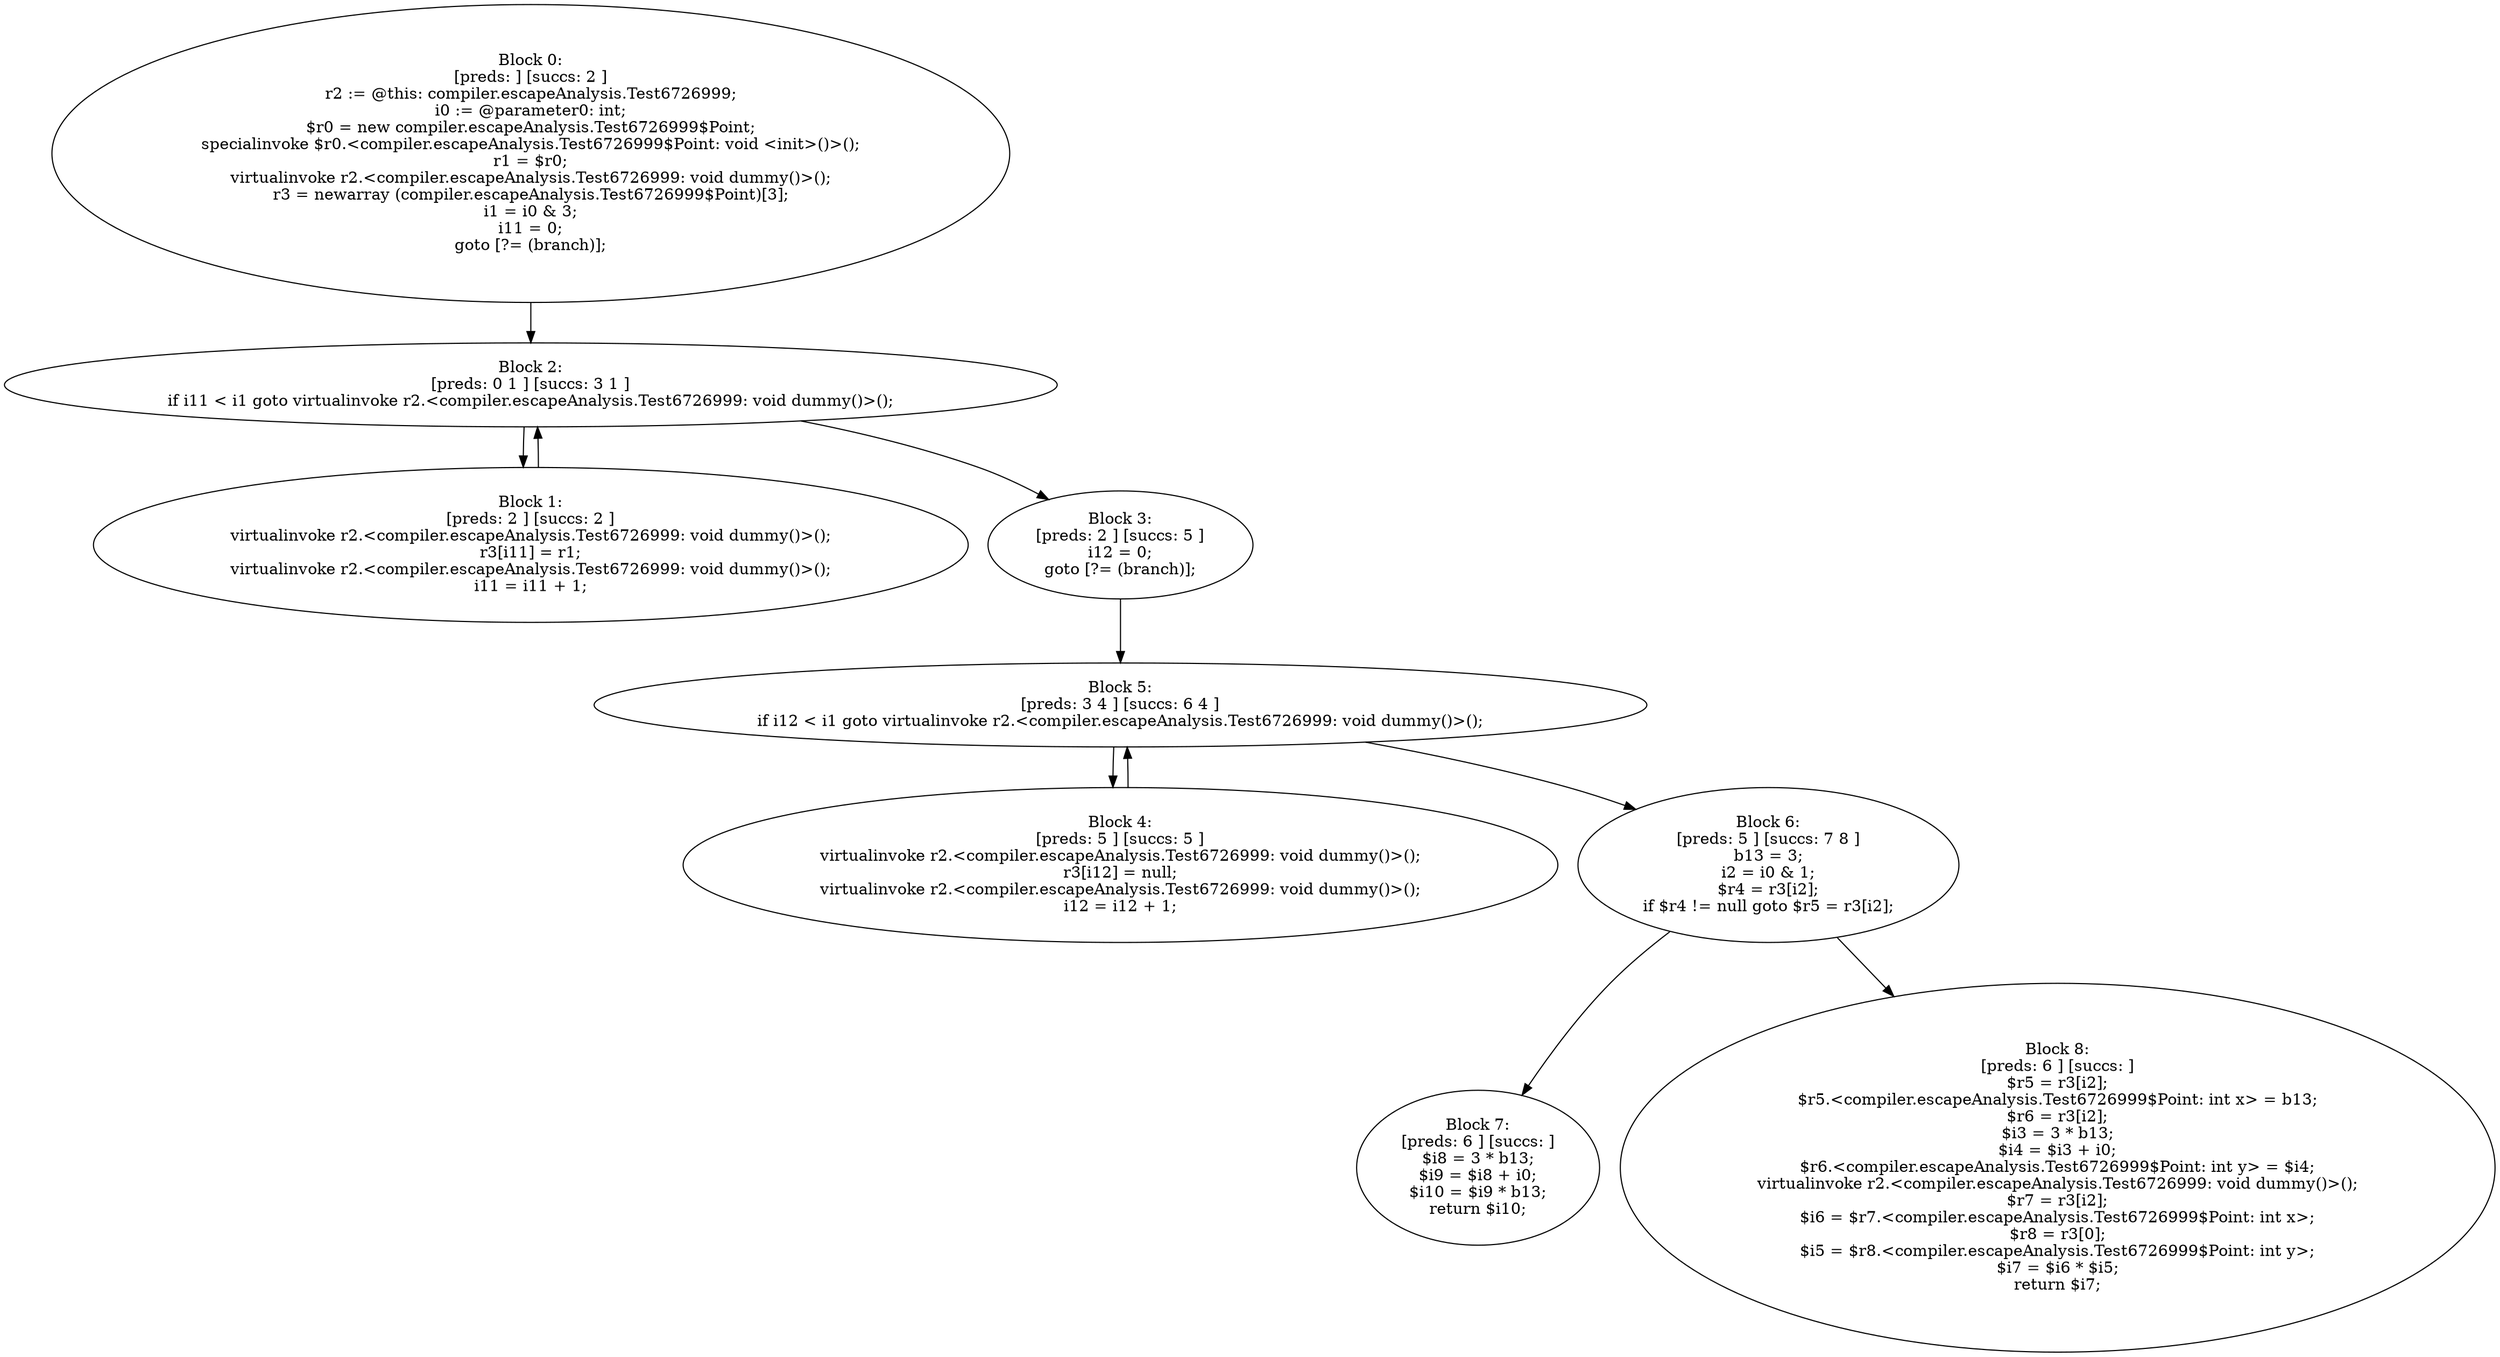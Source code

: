 digraph "unitGraph" {
    "Block 0:
[preds: ] [succs: 2 ]
r2 := @this: compiler.escapeAnalysis.Test6726999;
i0 := @parameter0: int;
$r0 = new compiler.escapeAnalysis.Test6726999$Point;
specialinvoke $r0.<compiler.escapeAnalysis.Test6726999$Point: void <init>()>();
r1 = $r0;
virtualinvoke r2.<compiler.escapeAnalysis.Test6726999: void dummy()>();
r3 = newarray (compiler.escapeAnalysis.Test6726999$Point)[3];
i1 = i0 & 3;
i11 = 0;
goto [?= (branch)];
"
    "Block 1:
[preds: 2 ] [succs: 2 ]
virtualinvoke r2.<compiler.escapeAnalysis.Test6726999: void dummy()>();
r3[i11] = r1;
virtualinvoke r2.<compiler.escapeAnalysis.Test6726999: void dummy()>();
i11 = i11 + 1;
"
    "Block 2:
[preds: 0 1 ] [succs: 3 1 ]
if i11 < i1 goto virtualinvoke r2.<compiler.escapeAnalysis.Test6726999: void dummy()>();
"
    "Block 3:
[preds: 2 ] [succs: 5 ]
i12 = 0;
goto [?= (branch)];
"
    "Block 4:
[preds: 5 ] [succs: 5 ]
virtualinvoke r2.<compiler.escapeAnalysis.Test6726999: void dummy()>();
r3[i12] = null;
virtualinvoke r2.<compiler.escapeAnalysis.Test6726999: void dummy()>();
i12 = i12 + 1;
"
    "Block 5:
[preds: 3 4 ] [succs: 6 4 ]
if i12 < i1 goto virtualinvoke r2.<compiler.escapeAnalysis.Test6726999: void dummy()>();
"
    "Block 6:
[preds: 5 ] [succs: 7 8 ]
b13 = 3;
i2 = i0 & 1;
$r4 = r3[i2];
if $r4 != null goto $r5 = r3[i2];
"
    "Block 7:
[preds: 6 ] [succs: ]
$i8 = 3 * b13;
$i9 = $i8 + i0;
$i10 = $i9 * b13;
return $i10;
"
    "Block 8:
[preds: 6 ] [succs: ]
$r5 = r3[i2];
$r5.<compiler.escapeAnalysis.Test6726999$Point: int x> = b13;
$r6 = r3[i2];
$i3 = 3 * b13;
$i4 = $i3 + i0;
$r6.<compiler.escapeAnalysis.Test6726999$Point: int y> = $i4;
virtualinvoke r2.<compiler.escapeAnalysis.Test6726999: void dummy()>();
$r7 = r3[i2];
$i6 = $r7.<compiler.escapeAnalysis.Test6726999$Point: int x>;
$r8 = r3[0];
$i5 = $r8.<compiler.escapeAnalysis.Test6726999$Point: int y>;
$i7 = $i6 * $i5;
return $i7;
"
    "Block 0:
[preds: ] [succs: 2 ]
r2 := @this: compiler.escapeAnalysis.Test6726999;
i0 := @parameter0: int;
$r0 = new compiler.escapeAnalysis.Test6726999$Point;
specialinvoke $r0.<compiler.escapeAnalysis.Test6726999$Point: void <init>()>();
r1 = $r0;
virtualinvoke r2.<compiler.escapeAnalysis.Test6726999: void dummy()>();
r3 = newarray (compiler.escapeAnalysis.Test6726999$Point)[3];
i1 = i0 & 3;
i11 = 0;
goto [?= (branch)];
"->"Block 2:
[preds: 0 1 ] [succs: 3 1 ]
if i11 < i1 goto virtualinvoke r2.<compiler.escapeAnalysis.Test6726999: void dummy()>();
";
    "Block 1:
[preds: 2 ] [succs: 2 ]
virtualinvoke r2.<compiler.escapeAnalysis.Test6726999: void dummy()>();
r3[i11] = r1;
virtualinvoke r2.<compiler.escapeAnalysis.Test6726999: void dummy()>();
i11 = i11 + 1;
"->"Block 2:
[preds: 0 1 ] [succs: 3 1 ]
if i11 < i1 goto virtualinvoke r2.<compiler.escapeAnalysis.Test6726999: void dummy()>();
";
    "Block 2:
[preds: 0 1 ] [succs: 3 1 ]
if i11 < i1 goto virtualinvoke r2.<compiler.escapeAnalysis.Test6726999: void dummy()>();
"->"Block 3:
[preds: 2 ] [succs: 5 ]
i12 = 0;
goto [?= (branch)];
";
    "Block 2:
[preds: 0 1 ] [succs: 3 1 ]
if i11 < i1 goto virtualinvoke r2.<compiler.escapeAnalysis.Test6726999: void dummy()>();
"->"Block 1:
[preds: 2 ] [succs: 2 ]
virtualinvoke r2.<compiler.escapeAnalysis.Test6726999: void dummy()>();
r3[i11] = r1;
virtualinvoke r2.<compiler.escapeAnalysis.Test6726999: void dummy()>();
i11 = i11 + 1;
";
    "Block 3:
[preds: 2 ] [succs: 5 ]
i12 = 0;
goto [?= (branch)];
"->"Block 5:
[preds: 3 4 ] [succs: 6 4 ]
if i12 < i1 goto virtualinvoke r2.<compiler.escapeAnalysis.Test6726999: void dummy()>();
";
    "Block 4:
[preds: 5 ] [succs: 5 ]
virtualinvoke r2.<compiler.escapeAnalysis.Test6726999: void dummy()>();
r3[i12] = null;
virtualinvoke r2.<compiler.escapeAnalysis.Test6726999: void dummy()>();
i12 = i12 + 1;
"->"Block 5:
[preds: 3 4 ] [succs: 6 4 ]
if i12 < i1 goto virtualinvoke r2.<compiler.escapeAnalysis.Test6726999: void dummy()>();
";
    "Block 5:
[preds: 3 4 ] [succs: 6 4 ]
if i12 < i1 goto virtualinvoke r2.<compiler.escapeAnalysis.Test6726999: void dummy()>();
"->"Block 6:
[preds: 5 ] [succs: 7 8 ]
b13 = 3;
i2 = i0 & 1;
$r4 = r3[i2];
if $r4 != null goto $r5 = r3[i2];
";
    "Block 5:
[preds: 3 4 ] [succs: 6 4 ]
if i12 < i1 goto virtualinvoke r2.<compiler.escapeAnalysis.Test6726999: void dummy()>();
"->"Block 4:
[preds: 5 ] [succs: 5 ]
virtualinvoke r2.<compiler.escapeAnalysis.Test6726999: void dummy()>();
r3[i12] = null;
virtualinvoke r2.<compiler.escapeAnalysis.Test6726999: void dummy()>();
i12 = i12 + 1;
";
    "Block 6:
[preds: 5 ] [succs: 7 8 ]
b13 = 3;
i2 = i0 & 1;
$r4 = r3[i2];
if $r4 != null goto $r5 = r3[i2];
"->"Block 7:
[preds: 6 ] [succs: ]
$i8 = 3 * b13;
$i9 = $i8 + i0;
$i10 = $i9 * b13;
return $i10;
";
    "Block 6:
[preds: 5 ] [succs: 7 8 ]
b13 = 3;
i2 = i0 & 1;
$r4 = r3[i2];
if $r4 != null goto $r5 = r3[i2];
"->"Block 8:
[preds: 6 ] [succs: ]
$r5 = r3[i2];
$r5.<compiler.escapeAnalysis.Test6726999$Point: int x> = b13;
$r6 = r3[i2];
$i3 = 3 * b13;
$i4 = $i3 + i0;
$r6.<compiler.escapeAnalysis.Test6726999$Point: int y> = $i4;
virtualinvoke r2.<compiler.escapeAnalysis.Test6726999: void dummy()>();
$r7 = r3[i2];
$i6 = $r7.<compiler.escapeAnalysis.Test6726999$Point: int x>;
$r8 = r3[0];
$i5 = $r8.<compiler.escapeAnalysis.Test6726999$Point: int y>;
$i7 = $i6 * $i5;
return $i7;
";
}
